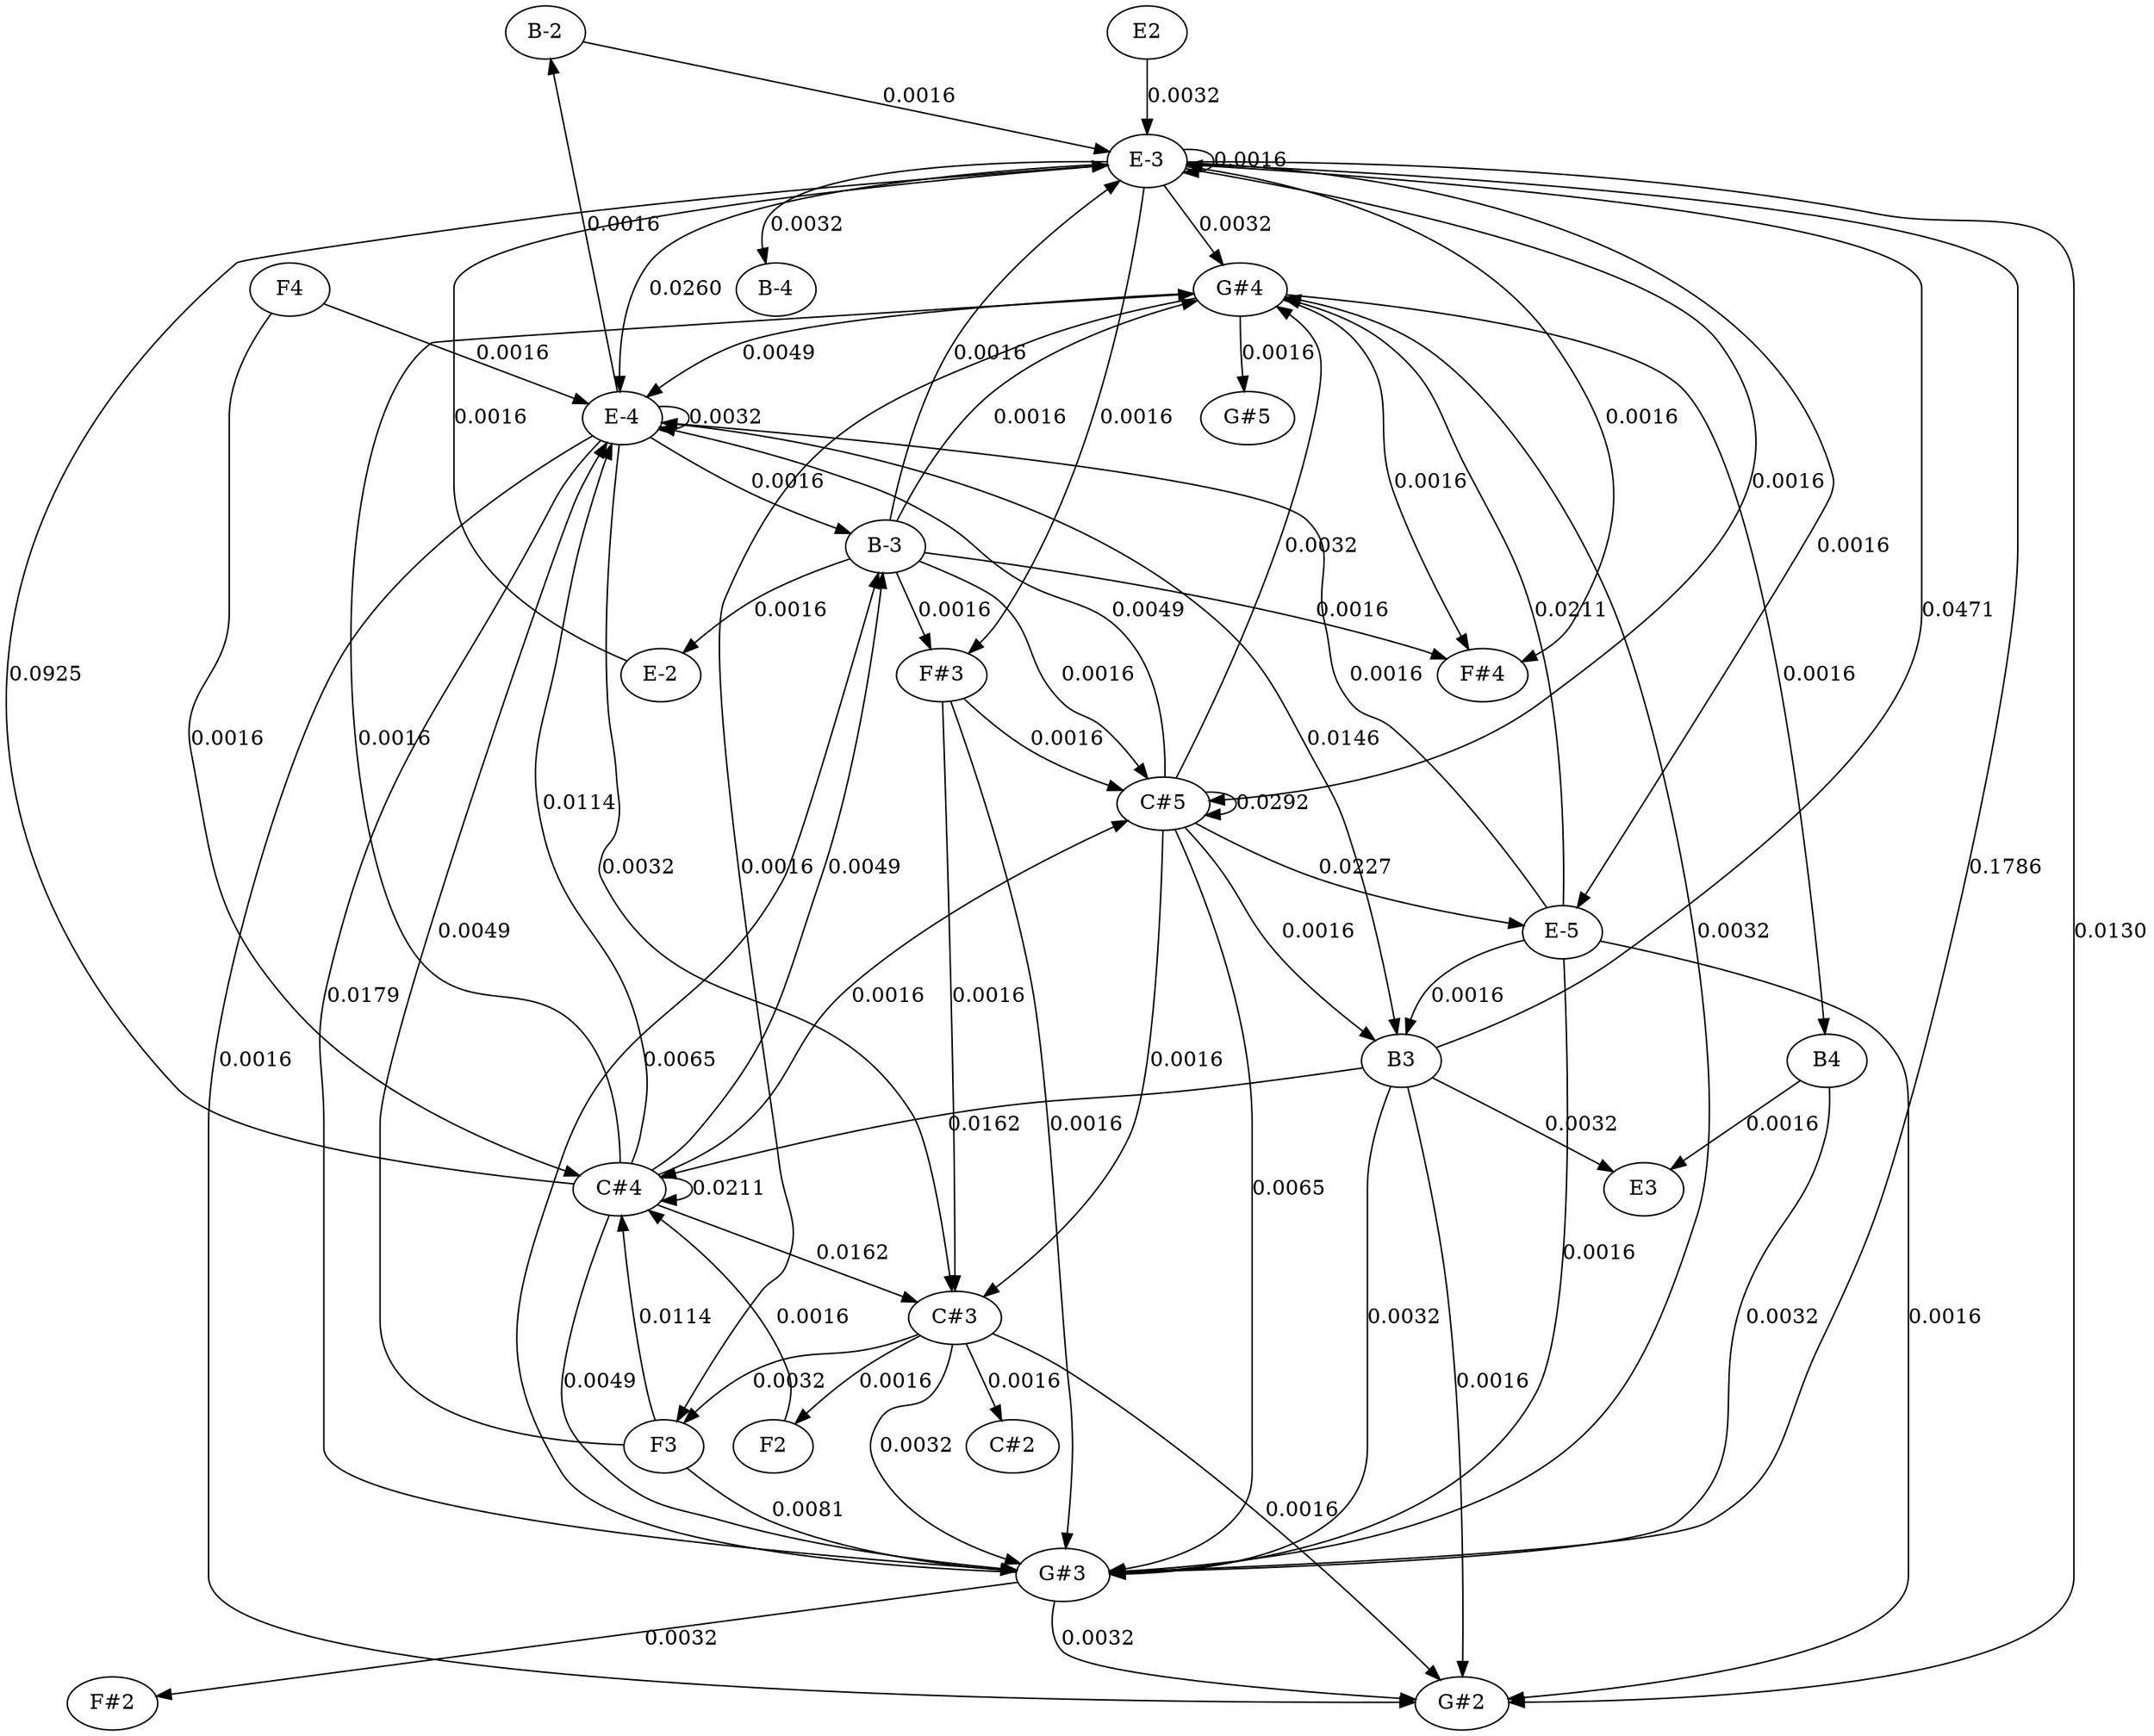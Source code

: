 strict graph {
	graph [bb="0,0,1615.5,1134"];
	node [label="\N"];
	edge [arrowtype=normal,
		dir=forward
	];
	"B-2"	 [height="0.5",
		pos="835,1116",
		width="0.75"];
	"E-3"	 [height="0.5",
		pos="585,1026",
		width="0.75"];
	"B-2" -- "E-3"	 [label="0.0016",
		lp="752.25,1071",
		pos="e,608.27,1035.2 811.48,1106.7 766.7,1091 669.09,1056.6 617.87,1038.6"];
	"E-3" -- "E-3"	 [label="0.0016",
		lp="649.25,1026",
		pos="e,609.53,1017.9 609.53,1034.1 620.51,1034.9 630,1032.2 630,1026 630,1021.8 625.72,1019.3 619.57,1018.2"];
	"G#4"	 [height="0.5",
		pos="476,936",
		width="0.75927"];
	"E-3" -- "G#4"	 [label="0.0032",
		lp="534.25,981",
		pos="e,485.06,953.45 561.76,1016.8 547.15,1010.9 528.49,1001.8 514.5,990 505.19,982.13 496.93,971.56 490.47,961.93"];
	"F#4"	 [height="0.5",
		pos="172,378",
		width="0.75"];
	"E-3" -- "F#4"	 [label="0.0016",
		lp="129.25,711",
		pos="e,171.41,396.29 558,1024.2 466.8,1021.2 173.91,1010.2 137,990 111.12,975.82 97,966.51 97,937 97,937 97,937 97,755 97,695.8 129.28\
,687.59 143,630 162.01,550.2 168.72,453.05 170.96,406.48"];
	"F#3"	 [height="0.5",
		pos="816,378",
		width="0.75"];
	"E-3" -- "F#3"	 [label="0.0016",
		lp="898.25,711",
		pos="e,820.94,396.07 611.61,1022.8 683.98,1016 879,992.54 879,937 879,937 879,937 879,755 879,622.36 840.39,466.96 823.62,405.73"];
	"C#5"	 [height="0.5",
		pos="729,288",
		width="0.75187"];
	"E-3" -- "C#5"	 [label="0.0016",
		lp="770.25,666",
		pos="e,732.22,305.9 607.64,1015.8 619.56,1009.9 633.61,1001.3 643,990 648.12,983.84 742.53,727.87 744,720 756.45,653.15 751.86,481.83\
 747,414 744.56,379.94 738.43,341.05 734,315.82"];
	"G#3"	 [height="0.5",
		pos="677,558",
		width="0.75927"];
	"E-3" -- "G#3"	 [label="0.1786",
		lp="671.25,801",
		pos="e,675.2,576.02 604.68,1013.4 612.96,1007.5 621.85,999.52 627,990 631.85,981.04 664.24,679.17 674.13,586.07"];
	"G#2"	 [height="0.5",
		pos="816,18",
		width="0.75927"];
	"E-3" -- "G#2"	 [label="0.0130",
		lp="19.25,513",
		pos="e,788.38,19.014 558,1025.4 464.21,1026.5 153.22,1027.2 62,990 28.43,976.32 0,973.25 0,937 0,937 0,937 0,107 0,27.693 617.16,19.771\
 778.03,19.053"];
	"E-4"	 [height="0.5",
		pos="979,846",
		width="0.75"];
	"E-3" -- "E-4"	 [label="0.0260",
		lp="957.25,936",
		pos="e,969.8,863.15 612.25,1024.9 678.66,1024.3 846.82,1019.7 893,990 898.68,986.35 941.75,912.09 964.7,872.06"];
	"B-4"	 [height="0.5",
		pos="558,936",
		width="0.75"];
	"E-3" -- "B-4"	 [label="0.0032",
		lp="580.25,981",
		pos="e,556.43,954.16 571.72,1010 567.33,1004.2 562.94,997.16 560.5,990 557.74,981.91 556.65,972.72 556.39,964.29"];
	"E-5"	 [height="0.5",
		pos="341,198",
		width="0.75"];
	"E-3" -- "E-5"	 [label="0.0016",
		lp="155.25,612",
		pos="e,318.39,208.01 557.85,1025.3 462.84,1025.6 151,1020.4 151,937 151,937 151,937 151,755 151,579.32 65.101,520.74 136,360 169.49,284.08\
 260.18,234.32 308.94,212.19"];
	"G#4" -- "F#4"	 [label="0.0016",
		lp="208.25,666",
		pos="e,177.19,395.69 449,932.54 377.56,925.3 189,901.07 189,847 189,847 189,847 189,467 189,446.12 184.33,422.96 179.89,405.64"];
	"G#4" -- "E-4"	 [label="0.0049",
		lp="703.25,891",
		pos="e,952.35,849.26 498.64,925.61 505.99,922.84 514.25,920.01 522,918 675.27,878.2 863.62,857.58 942.03,850.22"];
	B4	 [height="0.5",
		pos="349,666",
		width="0.75"];
	"G#4" -- B4	 [label="0.0016",
		lp="353.25,801",
		pos="e,344.68,684 449.58,930.96 415.97,924.11 360.41,906.57 345,864 324.14,806.37 334.43,732.92 342.5,694.02"];
	F3	 [height="0.5",
		pos="988,666",
		width="0.75"];
	"G#4" -- F3	 [label="0.0016",
		lp="740.25,801",
		pos="e,962.06,671.38 496.28,923.85 534.96,902.47 621.76,853.92 693,810 767.29,764.2 777.37,737.72 857,702 887.72,688.22 925,678.91 951.92\
,673.38"];
	"G#5"	 [height="0.5",
		pos="382,846",
		width="0.75927"];
	"G#4" -- "G#5"	 [label="0.0016",
		lp="405.25,891",
		pos="e,378.69,864.36 449.15,932.29 428.21,928.65 400.27,920.09 385.5,900 380.16,892.74 378.39,883.29 378.24,874.39"];
	"F#3" -- "C#5"	 [label="0.0016",
		lp="810.25,333",
		pos="e,747.36,301.28 805.5,361.28 797.74,350.25 786.56,335.47 775,324 769.09,318.14 762.18,312.4 755.54,307.32"];
	"F#3" -- "G#3"	 [label="0.0016",
		lp="796.25,468",
		pos="e,696.11,545.1 807.99,395.32 793.74,423.33 761.88,481.44 724,522 718.24,528.17 711.28,534.02 704.49,539.1"];
	"C#3"	 [height="0.5",
		pos="1136,756",
		width="0.75187"];
	"F#3" -- "C#3"	 [label="0.0016",
		lp="1038.2,558",
		pos="e,1122,740.56 837.84,388.96 850.28,395.2 865.78,403.95 878,414 959.3,480.9 971.13,508.09 1032,594 1069.4,646.81 1067.1,667.51 1105\
,720 1108.1,724.33 1111.7,728.75 1115.3,732.92"];
	"C#5" -- "G#4"	 [label="0.0032",
		lp="393.25,612",
		pos="e,470.68,918.12 702.25,290.8 630.9,296.17 438.75,314.64 398,360 276.37,495.39 349.64,548.32 373.5,630 376.16,639.11 380.98,639.4\
 385,648 386.44,651.07 445.25,837.46 467.55,908.18"];
	"C#5" -- "C#5"	 [label="0.0292",
		lp="793.25,288",
		pos="e,753.53,279.88 753.53,296.12 764.51,296.89 774,294.19 774,288 774,283.84 769.72,281.26 763.57,280.24"];
	"C#5" -- "G#3"	 [label="0.0065",
		lp="662.25,423",
		pos="e,666.03,541.5 725.75,306.01 720.51,329.14 708.15,370.54 683,396 669.16,410.01 653.23,397.48 642.5,414 618.54,450.87 642.42,502.84\
 660.62,532.91"];
	"C#5" -- "E-4"	 [label="0.0049",
		lp="952.25,558",
		pos="e,965.69,830.33 755.63,292.35 778.42,296.42 810.94,305.24 833,324 935.88,411.52 933,475.92 933,611 933,757 933,757 933,757 933,781.22\
 946.86,805.37 959.36,822.22"];
	"C#5" -- "E-5"	 [label="0.0227",
		lp="601.25,243",
		pos="e,366.51,204.11 703.87,280.72 662.92,270.55 579.22,250 508,234 462.69,223.82 410.24,212.98 376.39,206.11"];
	B3	 [height="0.5",
		pos="632,108",
		width="0.75"];
	"C#5" -- B3	 [label="0.0016",
		lp="710.25,198",
		pos="e,640.83,125.2 720.22,270.89 703.31,239.86 666.11,171.59 645.83,134.38"];
	"C#5" -- "C#3"	 [label="0.0016",
		lp="1176.2,513",
		pos="e,1136.1,737.94 755.18,293.2 787.51,298.71 844,309.43 891,324 1012.9,361.78 1083.2,340.68 1149,450 1171.7,487.75 1139.9,603.97 1138\
,648 1136.8,675.15 1136.3,706.21 1136.1,727.85"];
	"G#3" -- "G#4"	 [label="0.0032",
		lp="596.25,756",
		pos="e,484.47,918.46 666.66,574.87 662.89,580.81 658.65,587.66 655,594 620.43,654.06 524.47,840.46 489.21,909.2"];
	"G#3" -- "G#2"	 [label="0.0032",
		lp="914.25,288",
		pos="e,829.02,33.838 702.08,550.66 733.55,541.48 787.23,521.55 819,486 847.39,454.23 840.95,437.15 852,396 881.44,286.41 923.93,253.18\
 893,144 881.86,104.69 854.48,65.591 835.56,41.859"];
	"B-3"	 [height="0.5",
		pos="552,468",
		width="0.75"];
	"G#3" -- "B-3"	 [label="0.0065",
		lp="593.25,513",
		pos="e,555.01,485.91 650.02,554.15 627.04,550.41 594.48,541.77 573.5,522 566.07,515 561.14,505.07 557.9,495.7"];
	"F#2"	 [height="0.5",
		pos="700,468",
		width="0.75"];
	"G#3" -- "F#2"	 [label="0.0032",
		lp="705.25,513",
		pos="e,692.25,485.45 678.75,539.59 680.06,529.14 682.2,515.66 685.5,504 686.35,501 687.38,497.9 688.5,494.86"];
	"E-4" -- "B-2"	 [label="0.0016",
		lp="989.25,981",
		pos="e,852.76,1102.2 982.4,863.99 985.95,885.69 989.56,924.01 978,954 954.27,1015.6 895.26,1068.8 860.92,1095.9"];
	"E-4" -- "G#3"	 [label="0.0179",
		lp="785.25,711",
		pos="e,681.03,576.01 956.23,835.83 908.25,815.44 795.85,761.93 731,684 706.7,654.8 691.63,613.02 683.78,585.95"];
	"E-4" -- "G#2"	 [label="0.0016",
		lp="1359.2,423",
		pos="e,843.17,20.333 1006.1,845.31 1075.1,844.42 1257.1,831.19 1330,720 1340.5,703.96 1344.6,349.63 1332,324 1289.7,237.68 1081.2,94.432\
 994,54 948.49,32.902 890.71,24.509 853.54,21.178"];
	"E-4" -- "E-4"	 [label="0.0032",
		lp="1043.2,846",
		pos="e,1003.5,837.88 1003.5,854.12 1014.5,854.89 1024,852.19 1024,846 1024,841.84 1019.7,839.26 1013.6,838.24"];
	"E-4" -- "B-3"	 [label="0.0016",
		lp="685.25,666",
		pos="e,551.91,486.17 954.46,838.34 931.37,831.85 895.97,821.33 866,810 767.56,772.77 737.82,760.46 665.5,684 606.12,621.22 587.57,603.19\
 558,522 555.06,513.92 553.46,504.74 552.62,496.31"];
	"E-4" -- B3	 [label="0.0146",
		lp="1156.2,468",
		pos="e,659.09,109.33 991.09,829.64 1001.6,815.72 1016.8,794.33 1027,774 1038.4,751.28 1039.4,744.58 1046,720 1092.1,547.31 1177.9,491.66\
 1116,324 1079.5,225.24 1055.2,193.03 962,144 912.01,117.69 744.96,111.15 669.53,109.53"];
	"E-4" -- "C#3"	 [label="0.0032",
		lp="1133.2,801",
		pos="e,1127.2,773.1 1005.4,841.74 1030.3,837.64 1067.8,828.72 1095,810 1105.7,802.66 1114.8,791.67 1121.7,781.6"];
	"E-5" -- "G#4"	 [label="0.0211",
		lp="287.99,558",
		pos="e,448.76,933.45 321.03,210.5 298.51,225.14 265,252.68 265,287 265,424 265,424 265,424 265,621.88 270.85,676.14 333,864 338.68,881.18\
 337.93,888.62 352,900 376.64,919.93 411.99,928.52 438.65,932.22"];
	"E-5" -- "G#3"	 [label="0.0016",
		lp="516.25,378",
		pos="e,650.71,552.58 367.46,201.85 411.97,208.27 497,228.23 497,287 497,424 497,424 497,424 497,475.3 512.91,497.52 558,522 584,536.11\
 616.36,545.16 640.77,550.51"];
	"E-5" -- "G#2"	 [label="0.0016",
		lp="577.25,108",
		pos="e,790.17,24.374 360.72,185.65 398.1,164.5 482.26,118.62 557.5,90 635.02,60.506 729.89,37.667 780.38,26.512"];
	"E-5" -- "E-4"	 [label="0.0016",
		lp="382.25,513",
		pos="e,952.02,844.6 341,216.2 341,233.94 341,262.4 341,287 341,424 341,424 341,424 341,529.96 387.55,553.63 461,630 486.83,656.86 709.09\
,796.97 744,810 810.83,834.94 894.6,842.16 941.93,844.21"];
	"E-5" -- B3	 [label="0.0016",
		lp="532.25,153",
		pos="e,607.96,116.27 365.31,189.65 417.22,173.95 538.99,137.13 598.32,119.19"];
	"B-3" -- "E-3"	 [label="0.0016",
		lp="537.25,756",
		pos="e,593.03,1008.7 549.2,486.17 539.49,546.5 508.32,746.59 517.5,774 536.6,831.02 579.9,824.98 599,882 614.25,927.51 608.08,942.87 \
599,990 598.41,993.05 597.56,996.17 596.57,999.24"];
	"B-3" -- "G#4"	 [label="0.0016",
		lp="473.25,711",
		pos="e,473.48,917.75 526.75,474.4 510.25,479.29 489.65,488.23 478,504 430.72,568 460.62,823.13 472.09,907.65"];
	"B-3" -- "F#4"	 [label="0.0016",
		lp="416.25,423",
		pos="e,197.47,384.9 526.77,461.16 460.91,445.91 283.63,404.85 207.51,387.22"];
	"B-3" -- "F#3"	 [label="0.0016",
		lp="752.25,423",
		pos="e,794.07,388.87 577.28,461.36 604.25,455.11 648.07,444.28 685,432 719.68,420.47 758.36,404.41 784.64,393"];
	"B-3" -- "C#5"	 [label="0.0016",
		lp="664.25,378",
		pos="e,711.2,301.89 563.89,451.62 585.64,424.05 634.12,365.27 683,324 689.36,318.63 696.43,313.06 703.08,307.99"];
	"E-2"	 [height="0.5",
		pos="434,378",
		width="0.75"];
	"B-3" -- "E-2"	 [label="0.0016",
		lp="523.25,423",
		pos="e,451.48,392.04 534.59,454.02 514.81,439.26 482.33,415.04 459.65,398.13"];
	"E-2" -- "E-3"	 [label="0.0016",
		lp="261.25,711",
		pos="e,557.93,1023.9 439.17,395.69 441.61,406.37 443.17,420.34 439,432 423.3,475.85 332.79,555.9 306,594 273.84,639.73 257.13,648.32 \
241.5,702 234.91,724.63 240,731.44 240,755 240,937 240,937 240,937 240,999.96 458.47,1018.4 547.71,1023.4"];
	B3 -- "E-3"	 [label="0.0471",
		lp="67.25,558",
		pos="e,557.88,1025.2 612.52,120.78 608.49,122.8 604.2,124.67 600,126 538.93,145.34 520.03,132.6 457,144 319.52,168.86 263.89,167.45 169\
,270 59.575,388.25 46,449.89 46,611 46,937 46,937 46,937 46,972.91 73.84,976.21 107,990 186.5,1023.1 449.86,1025.5 547.85,1025.3"];
	B3 -- "G#3"	 [label="0.0032",
		lp="604.25,333",
		pos="e,660.42,543.29 618.12,123.57 603.94,140.03 584,168.29 584,197 584,334 584,334 584,334 584,421.31 616.39,481.69 642,522 645.11,526.9\
 649.01,531.64 653.08,535.98"];
	B3 -- "G#2"	 [label="0.0016",
		lp="760.25,63",
		pos="e,794.39,29.338 653.47,96.733 685.93,81.209 747.66,51.684 785,33.827"];
	E3	 [height="0.5",
		pos="207,18",
		width="0.75"];
	B3 -- E3	 [label="0.0032",
		lp="477.25,63",
		pos="e,232.39,24.258 606.37,101.69 533.66,86.637 325.93,43.625 242.41,26.331"];
	"C#4"	 [height="0.5",
		pos="1218,18",
		width="0.75187"];
	B3 -- "C#4"	 [label="0.0162",
		lp="1000.2,63",
		pos="e,1191.6,22.845 658.22,102.97 716.28,94.056 860.06,72.033 980.5,54 1051.8,43.328 1135.1,31.104 1181.7,24.294"];
	"C#3" -- "G#3"	 [label="0.0032",
		lp="842.25,666",
		pos="e,695.84,571.55 1110.1,750.6 1088,746.95 1055.5,741.75 1027,738 989.99,733.12 893.25,736.97 860,720 821.6,700.4 826.8,677.11 795\
,648 765.84,621.3 729.04,594.5 704.35,577.39"];
	"C#3" -- "G#2"	 [label="0.0016",
		lp="1206.2,378",
		pos="e,834.81,31.317 1160,747.6 1173.9,742.11 1190.7,733.25 1201,720 1211.1,706.98 1208,700.37 1210,684 1222.4,583.42 1186,322.13 1136\
,234 1118.9,203.93 1108,200.29 1080,180 1066.2,169.97 1060.8,170.52 1046,162 971.4,119.13 885.94,64.486 843.25,36.801"];
	"C#3" -- F3	 [label="0.0032",
		lp="1023.2,711",
		pos="e,988.74,684.02 1108.9,755.28 1079.1,754.09 1031.8,747.56 1003.5,720 996.51,713.2 992.63,703.43 990.49,694.13"];
	F2	 [height="0.5",
		pos="1305,612",
		width="0.75"];
	"C#3" -- F2	 [label="0.0016",
		lp="1307.2,711",
		pos="e,1305.2,630.07 1163.1,755.78 1194.2,755.16 1245,749.25 1275,720 1296.3,699.23 1302.8,664.6 1304.7,640.38"];
	"C#2"	 [height="0.5",
		pos="1174,666",
		width="0.75187"];
	"C#3" -- "C#2"	 [label="0.0016",
		lp="1178.2,711",
		pos="e,1166.9,683.48 1143.1,738.45 1148.7,725.66 1156.4,707.74 1162.8,693.04"];
	B4 -- "G#3"	 [label="0.0032",
		lp="581.25,612",
		pos="e,652.79,566.82 372.85,657.29 430.34,638.71 576.71,591.41 643.21,569.92"];
	B4 -- E3	 [label="0.0016",
		lp="232.25,333",
		pos="e,205.04,36.068 339.55,648.92 313.15,602.99 238.83,466.48 212.5,342 189.76,234.49 198.61,102.34 204.01,46.242"];
	F3 -- "G#3"	 [label="0.0081",
		lp="942.25,612",
		pos="e,703.54,562.59 968.35,653.52 940.92,637.94 889.18,610.2 842,594 798.96,579.22 747.36,569.48 713.46,564.12"];
	F3 -- "E-4"	 [label="0.0049",
		lp="1004.2,756",
		pos="e,979.86,827.93 987.14,684.02 985.58,714.94 982.26,780.61 980.37,817.81"];
	F3 -- "C#4"	 [label="0.0114",
		lp="1098,333",
		pos="e,1209.6,35.181 991.09,647.91 995.56,623.75 1004.4,578.26 1014,540 1038.4,442.9 1042.8,417.74 1078,324 1118,217.42 1178.5,95.841\
 1204.9,44.26"];
	"C#4" -- "E-3"	 [label="0.0925",
		lp="1596.2,513",
		pos="e,612.05,1024.1 1245,19.83 1328.5,23.121 1577,38.657 1577,107 1577,937 1577,937 1577,937 1577,985.9 802.21,1017.1 622.09,1023.7"];
	"C#4" -- "G#4"	 [label="0.0016",
		lp="1469.2,468",
		pos="e,498.57,925.3 1244.9,19.852 1281,21.961 1345.9,29.211 1395,54 1426.2,69.746 1453,72.081 1453,107 1453,379 1453,379 1453,379 1453\
,423.24 1429.2,738.37 1403,774 1312.3,897.24 878.32,885.33 726,900 635.4,908.72 610.81,898.05 522,918 517.49,919.01 512.82,920.36\
 508.26,921.86"];
	"C#4" -- "C#5"	 [label="0.0016",
		lp="939.25,153",
		pos="e,746.37,273.95 1191.1,20.926 1156.5,24.195 1095.1,32.7 1047,54 1030.6,61.277 827.18,213.35 754.56,267.81"];
	"C#4" -- "G#3"	 [label="0.0049",
		lp="1022.2,288",
		pos="e,703.37,552.89 1191.3,21.591 1167.3,25.194 1132.2,33.755 1109,54 1035.4,118.14 1064,168.17 1014,252 948.15,362.4 931.72,392.03 \
844,486 826.99,504.22 823.04,510.36 801,522 773.36,536.6 738.95,545.69 713.39,550.94"];
	"C#4" -- "E-4"	 [label="0.0114",
		lp="1418,423",
		pos="e,1006.1,843.39 1245.2,20.031 1296,23.563 1400,39.087 1400,107 1400,379 1400,379 1400,379 1400,438.31 1389,452.69 1389,512 1389,\
757 1389,757 1389,757 1389,825.61 1310.6,793.63 1244,810 1164.1,829.63 1067.8,838.85 1016.1,842.67"];
	"C#4" -- "B-3"	 [label="0.0049",
		lp="995.25,243",
		pos="e,578.24,462.98 1191,19.058 1159.3,20.461 1106.9,27.097 1072,54 1000.1,109.44 1012.7,151.21 975.5,234 961.52,265.1 967.91,277.62\
 949,306 916.39,354.94 900.78,363.15 852,396 820.66,417.1 811.13,420.96 775,432 770.56,433.36 650.46,451.89 588.39,461.42"];
	"C#4" -- "C#3"	 [label="0.0162",
		lp="1258.2,378",
		pos="e,1163.1,754.53 1218,36.199 1218,53.938 1218,82.403 1218,107 1218,244 1218,244 1218,244 1218,349.92 1305.2,634.24 1243,720 1227.1\
,741.88 1197.2,750.33 1173,753.48"];
	"C#4" -- "C#4"	 [label="0.0211",
		lp="1282,18",
		pos="e,1242.5,9.8789 1242.5,26.121 1253.5,26.895 1263,24.188 1263,18 1263,13.843 1258.7,11.257 1252.6,10.242"];
	F2 -- "C#4"	 [label="0.0016",
		lp="1315.2,333",
		pos="e,1238,30.502 1304.1,593.81 1301.5,541.37 1294,378.82 1294,244 1294,244 1294,244 1294,107 1294,76.704 1267.9,51.686 1246.3,36.169"];
	E2	 [height="0.5",
		pos="585,1116",
		width="0.75"];
	E2 -- "E-3"	 [label="0.0032",
		lp="604.25,1071",
		pos="e,585,1044.1 585,1097.6 585,1085.2 585,1068.4 585,1054.2"];
	F4	 [height="0.5",
		pos="1276,936",
		width="0.75"];
	F4 -- "E-4"	 [label="0.0016",
		lp="1174.2,891",
		pos="e,1003.2,854.18 1251.7,927.8 1198.9,912.16 1073.7,875.06 1013.1,857.1"];
	F4 -- "C#4"	 [label="0.0016",
		lp="1529.2,468",
		pos="e,1245.2,20.325 1301.9,930.91 1362.9,920.58 1510,891.05 1510,847 1510,847 1510,847 1510,107 1510,76.667 1493.4,68.925 1467,54 1431.6\
,33.991 1315.8,24.568 1255.4,20.92"];
}
